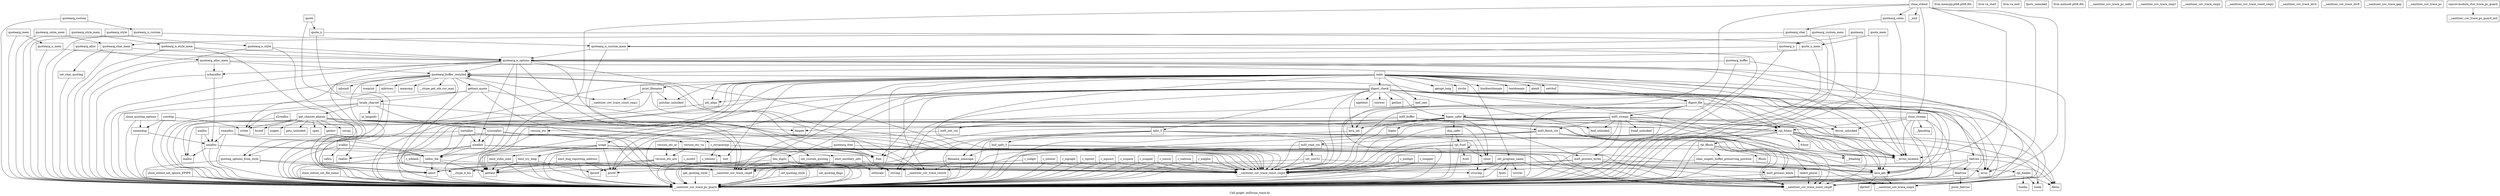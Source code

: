 digraph "Call graph: md5sum_trace.bc" {
	label="Call graph: md5sum_trace.bc";

	Node0x5555556ae850 [shape=record,label="{lava_set}"];
	Node0x5555556ae850 -> Node0x5555556ae900;
	Node0x55555570cee0 [shape=record,label="{quotearg_custom}"];
	Node0x55555570cee0 -> Node0x5555556ae900;
	Node0x55555570cee0 -> Node0x55555570cc70;
	Node0x55555570cf60 [shape=record,label="{quotearg_custom_mem}"];
	Node0x55555570cf60 -> Node0x5555556ae900;
	Node0x55555570cf60 -> Node0x55555570ccf0;
	Node0x55555570d040 [shape=record,label="{quote_n_mem}"];
	Node0x55555570d040 -> Node0x5555556ae900;
	Node0x55555570d040 -> Node0x555555751530;
	Node0x55555570d120 [shape=record,label="{quote_mem}"];
	Node0x55555570d120 -> Node0x5555556ae900;
	Node0x55555570d120 -> Node0x55555570d040;
	Node0x55555570d200 [shape=record,label="{quote_n}"];
	Node0x55555570d200 -> Node0x5555556ae900;
	Node0x55555570d200 -> Node0x55555570d040;
	Node0x55555570d2e0 [shape=record,label="{quote}"];
	Node0x55555570d2e0 -> Node0x5555556ae900;
	Node0x55555570d2e0 -> Node0x55555570d200;
	Node0x55555567fb70 [shape=record,label="{dup_safer}"];
	Node0x55555567fb70 -> Node0x5555556ae900;
	Node0x55555567fb70 -> Node0x55555570d3c0;
	Node0x55555570d4a0 [shape=record,label="{version_etc_arn}"];
	Node0x55555570d4a0 -> Node0x5555556ae900;
	Node0x55555570d4a0 -> Node0x55555597b420;
	Node0x55555570d4a0 -> Node0x55555597aa00;
	Node0x55555570d4a0 -> Node0x555555708790;
	Node0x55555570d4a0 -> Node0x5555555f8b20;
	Node0x55555597b930 [shape=record,label="{llvm.memcpy.p0i8.p0i8.i64}"];
	Node0x55555597b660 [shape=record,label="{strcmp}"];
	Node0x55555597b830 [shape=record,label="{setlocale}"];
	Node0x55555597b8b0 [shape=record,label="{strncmp}"];
	Node0x55555597b420 [shape=record,label="{fprintf}"];
	Node0x5555555f8460 [shape=record,label="{main}"];
	Node0x5555555f8460 -> Node0x5555556ae900;
	Node0x5555555f8460 -> Node0x5555555f8510;
	Node0x5555555f8460 -> Node0x5555555f8590;
	Node0x5555555f8460 -> Node0x55555597b830;
	Node0x5555555f8460 -> Node0x5555555f8610;
	Node0x5555555f8460 -> Node0x5555555f8690;
	Node0x5555555f8460 -> Node0x5555555f8710;
	Node0x5555555f8460 -> Node0x5555555f8790;
	Node0x5555555f8460 -> Node0x5555555f8810;
	Node0x5555555f8460 -> Node0x55555597a700;
	Node0x5555555f8460 -> Node0x5555555f8b20;
	Node0x5555555f8460 -> Node0x5555555f9130;
	Node0x5555555f8460 -> Node0x55555597aa00;
	Node0x5555555f8460 -> Node0x5555555f95b0;
	Node0x5555555f8460 -> Node0x5555555f9530;
	Node0x5555555f8460 -> Node0x5555555f93b0;
	Node0x5555555f8460 -> Node0x5555555f9430;
	Node0x5555555f8460 -> Node0x55555597aa80;
	Node0x5555555f8460 -> Node0x5555555f94b0;
	Node0x5555555f8460 -> Node0x55555597a650;
	Node0x5555555f8460 -> Node0x5555555f9330;
	Node0x5555555f8460 -> Node0x5555555f90b0;
	Node0x5555555f8460 -> Node0x55555597b3a0;
	Node0x5555555f8460 -> Node0x5555555f92b0;
	Node0x5555555f8460 -> Node0x5555555f9230;
	Node0x5555555f8460 -> Node0x5555556aea90;
	Node0x5555555f8460 -> Node0x5555555f91b0;
	Node0x5555555f8510 [shape=record,label="{ptr_align}"];
	Node0x5555555f8510 -> Node0x5555556ae900;
	Node0x5555555f8610 [shape=record,label="{bindtextdomain}"];
	Node0x5555555f8690 [shape=record,label="{textdomain}"];
	Node0x5555555f8710 [shape=record,label="{atexit}"];
	Node0x5555555f8790 [shape=record,label="{setvbuf}"];
	Node0x5555555f8810 [shape=record,label="{getopt_long}"];
	Node0x5555555f9130 [shape=record,label="{error}"];
	Node0x5555555f91b0 [shape=record,label="{bad_cast}"];
	Node0x5555555f91b0 -> Node0x5555556ae900;
	Node0x55555570c5b0 [shape=record,label="{quoting_options_from_style}"];
	Node0x55555570c5b0 -> Node0x5555556ae900;
	Node0x55555570c5b0 -> Node0x55555597a700;
	Node0x55555570c5b0 -> Node0x555555708790;
	Node0x55555570d780 [shape=record,label="{version_etc_ar}"];
	Node0x55555570d780 -> Node0x5555556ae900;
	Node0x55555570d780 -> Node0x55555570d4a0;
	Node0x55555570d800 [shape=record,label="{version_etc_va}"];
	Node0x55555570d800 -> Node0x5555556ae900;
	Node0x55555570d800 -> Node0x5555555f9830;
	Node0x55555570d800 -> Node0x55555570d4a0;
	Node0x55555570d800 -> Node0x55555597a700;
	Node0x5555555f90b0 [shape=record,label="{version_etc}"];
	Node0x5555555f90b0 -> Node0x5555556ae900;
	Node0x5555555f90b0 -> Node0x55555570d800;
	Node0x55555570d930 [shape=record,label="{llvm.va_start}"];
	Node0x55555570d9b0 [shape=record,label="{llvm.va_end}"];
	Node0x55555570da30 [shape=record,label="{emit_bug_reporting_address}"];
	Node0x55555570da30 -> Node0x5555556ae900;
	Node0x55555570da30 -> Node0x55555597aa00;
	Node0x55555570da30 -> Node0x55555597aa80;
	Node0x55555570db10 [shape=record,label="{xnmalloc}"];
	Node0x55555570db10 -> Node0x5555556ae900;
	Node0x55555570db10 -> Node0x5555555f94b0;
	Node0x55555570db10 -> Node0x55555570e7f0;
	Node0x55555570db10 -> Node0x55555570be40;
	Node0x55555570e7f0 [shape=record,label="{xmalloc}"];
	Node0x55555570e7f0 -> Node0x5555556ae900;
	Node0x55555570e7f0 -> Node0x5555557570b0;
	Node0x55555570e7f0 -> Node0x55555570be40;
	Node0x55555570e7f0 -> Node0x5555555f9830;
	Node0x55555570e9c0 [shape=record,label="{xnrealloc}"];
	Node0x55555570e9c0 -> Node0x5555556ae900;
	Node0x55555570e9c0 -> Node0x5555555f94b0;
	Node0x55555570e9c0 -> Node0x55555570bec0;
	Node0x55555570e9c0 -> Node0x55555570be40;
	Node0x55555570bec0 [shape=record,label="{xrealloc}"];
	Node0x55555570bec0 -> Node0x5555556ae900;
	Node0x55555570bec0 -> Node0x5555555f9830;
	Node0x55555570bec0 -> Node0x55555570be40;
	Node0x55555570bec0 -> Node0x55555570ece0;
	Node0x55555570bec0 -> Node0x5555555f9bb0;
	Node0x55555570ece0 [shape=record,label="{realloc}"];
	Node0x555555714070 [shape=record,label="{x2nrealloc}"];
	Node0x555555714070 -> Node0x5555556ae900;
	Node0x555555714070 -> Node0x5555555f9830;
	Node0x555555714070 -> Node0x55555570bec0;
	Node0x555555714070 -> Node0x55555570be40;
	Node0x555555714070 -> Node0x5555555f94b0;
	Node0x555555750e90 [shape=record,label="{xcharalloc}"];
	Node0x555555750e90 -> Node0x5555556ae900;
	Node0x555555750e90 -> Node0x55555570e7f0;
	Node0x5555557143b0 [shape=record,label="{x2realloc}"];
	Node0x5555557143b0 -> Node0x5555556ae900;
	Node0x5555557143b0 -> Node0x555555714070;
	Node0x555555714490 [shape=record,label="{xzalloc}"];
	Node0x555555714490 -> Node0x5555556ae900;
	Node0x555555714490 -> Node0x55555570e7f0;
	Node0x555555714570 [shape=record,label="{xcalloc}"];
	Node0x555555714570 -> Node0x5555556ae900;
	Node0x555555714570 -> Node0x5555557145f0;
	Node0x555555714570 -> Node0x55555570be40;
	Node0x5555556ae9b0 [shape=record,label="{lava_get}"];
	Node0x5555556ae9b0 -> Node0x5555556ae900;
	Node0x5555556ae9b0 -> Node0x5555556aea90;
	Node0x5555556ae9b0 -> Node0x55555597a5d0;
	Node0x55555597a5d0 [shape=record,label="{dprintf}"];
	Node0x55555597a650 [shape=record,label="{usage}"];
	Node0x55555597a650 -> Node0x5555556ae900;
	Node0x55555597a650 -> Node0x55555597a700;
	Node0x55555597a650 -> Node0x55555597b3a0;
	Node0x55555597a650 -> Node0x55555597a830;
	Node0x55555597a650 -> Node0x55555597b320;
	Node0x55555597a650 -> Node0x55555597aa00;
	Node0x55555597a650 -> Node0x55555597aa80;
	Node0x55555597a650 -> Node0x55555597ab00;
	Node0x55555597a830 [shape=record,label="{emit_try_help}"];
	Node0x55555597a830 -> Node0x5555556ae900;
	Node0x55555597a830 -> Node0x55555597aa00;
	Node0x55555597a830 -> Node0x55555597b420;
	Node0x55555597aa00 [shape=record,label="{gettext}"];
	Node0x55555597aa80 [shape=record,label="{printf}"];
	Node0x55555597ab00 [shape=record,label="{emit_stdin_note}"];
	Node0x55555597ab00 -> Node0x5555556ae900;
	Node0x55555597ab00 -> Node0x55555597aa00;
	Node0x55555597b500 [shape=record,label="{fputs_unlocked}"];
	Node0x55555597b320 [shape=record,label="{emit_ancillary_info}"];
	Node0x55555597b320 -> Node0x5555556ae900;
	Node0x55555597b320 -> Node0x55555597aa80;
	Node0x55555597b320 -> Node0x55555597aa00;
	Node0x55555597b320 -> Node0x55555597b660;
	Node0x55555597b320 -> Node0x55555597a700;
	Node0x55555597b320 -> Node0x55555597b8b0;
	Node0x55555597b320 -> Node0x55555597b830;
	Node0x55555597b3a0 [shape=record,label="{exit}"];
	Node0x555555756d20 [shape=record,label="{close_stdout_set_file_name}"];
	Node0x555555756d20 -> Node0x5555556ae900;
	Node0x5555555f9230 [shape=record,label="{digest_check}"];
	Node0x5555555f9230 -> Node0x5555556ae900;
	Node0x5555555f9230 -> Node0x5555555f8510;
	Node0x5555555f9230 -> Node0x55555597b660;
	Node0x5555555f9230 -> Node0x55555597a700;
	Node0x5555555f9230 -> Node0x5555555f9830;
	Node0x5555555f9230 -> Node0x55555597aa00;
	Node0x5555555f9230 -> Node0x5555555f97b0;
	Node0x5555555f9230 -> Node0x5555555f9130;
	Node0x5555555f9230 -> Node0x5555555f95b0;
	Node0x5555555f9230 -> Node0x5555555f9cb0;
	Node0x5555555f9230 -> Node0x5555555f9c30;
	Node0x5555555f9230 -> Node0x5555556ae9b0;
	Node0x5555555f9230 -> Node0x5555555f9530;
	Node0x5555555f9230 -> Node0x5555555f9b30;
	Node0x5555555f9230 -> Node0x5555555f9bb0;
	Node0x5555555f9230 -> Node0x5555555f9ab0;
	Node0x5555555f9230 -> Node0x55555597aa80;
	Node0x5555555f9230 -> Node0x5555555f94b0;
	Node0x5555555f9230 -> Node0x5555556aea90;
	Node0x5555555f9230 -> Node0x5555556ae850;
	Node0x5555555f9230 -> Node0x5555555f9a30;
	Node0x5555555f9230 -> Node0x5555555f92b0;
	Node0x5555555f9230 -> Node0x5555555f99b0;
	Node0x5555555f9230 -> Node0x5555555f9930;
	Node0x5555555f9230 -> Node0x5555555f98b0;
	Node0x5555555f92b0 [shape=record,label="{digest_file}"];
	Node0x5555555f92b0 -> Node0x5555556ae900;
	Node0x5555555f92b0 -> Node0x55555597b660;
	Node0x5555555f92b0 -> Node0x55555597a700;
	Node0x5555555f92b0 -> Node0x5555555f9130;
	Node0x5555555f92b0 -> Node0x5555555f97b0;
	Node0x5555555f92b0 -> Node0x5555555f95b0;
	Node0x5555555f92b0 -> Node0x5555555f9530;
	Node0x5555555f92b0 -> Node0x555555757180;
	Node0x5555555f92b0 -> Node0x5555556ae850;
	Node0x5555555f92b0 -> Node0x5555555f9d30;
	Node0x5555555f92b0 -> Node0x5555556ae9b0;
	Node0x5555555f9330 [shape=record,label="{strchr}"];
	Node0x5555555f93b0 [shape=record,label="{putchar_unlocked}"];
	Node0x5555555f9430 [shape=record,label="{print_filename}"];
	Node0x5555555f9430 -> Node0x5555556ae900;
	Node0x5555555f9430 -> Node0x5555555f93b0;
	Node0x5555555f9430 -> Node0x555555757260;
	Node0x5555555f9430 -> Node0x5555555f8b20;
	Node0x5555555f95b0 [shape=record,label="{__errno_location}"];
	Node0x5555555f98b0 [shape=record,label="{getline}"];
	Node0x5555555f9930 [shape=record,label="{split_3}"];
	Node0x5555555f9930 -> Node0x5555556ae900;
	Node0x5555555f9930 -> Node0x55555597a700;
	Node0x5555555f9930 -> Node0x5555557573c0;
	Node0x5555555f9930 -> Node0x5555555f9830;
	Node0x5555555f9930 -> Node0x5555555f94b0;
	Node0x5555555f9930 -> Node0x555555757340;
	Node0x5555555f9930 -> Node0x55555597b8b0;
	Node0x5555555f99b0 [shape=record,label="{hex_digits}"];
	Node0x5555555f99b0 -> Node0x5555556ae900;
	Node0x5555555f99b0 -> Node0x5555555f94b0;
	Node0x5555555f99b0 -> Node0x555555757440;
	Node0x5555555f99b0 -> Node0x55555597a700;
	Node0x5555555f9a30 [shape=record,label="{tolower}"];
	Node0x5555555f9ab0 [shape=record,label="{feof_unlocked}"];
	Node0x5555555f9b30 [shape=record,label="{ferror_unlocked}"];
	Node0x5555555f9bb0 [shape=record,label="{free}"];
	Node0x5555555f9c30 [shape=record,label="{select_plural}"];
	Node0x5555555f9c30 -> Node0x5555556ae900;
	Node0x5555555f9c30 -> Node0x5555555f9830;
	Node0x5555555f9cb0 [shape=record,label="{ngettext}"];
	Node0x555555757440 [shape=record,label="{__ctype_b_loc}"];
	Node0x555555757340 [shape=record,label="{bsd_split_3}"];
	Node0x555555757340 -> Node0x5555556ae900;
	Node0x555555757340 -> Node0x5555555f9830;
	Node0x555555757340 -> Node0x55555597a700;
	Node0x555555757340 -> Node0x5555557573c0;
	Node0x5555557573c0 [shape=record,label="{filename_unescape}"];
	Node0x5555557573c0 -> Node0x5555556ae900;
	Node0x5555557573c0 -> Node0x5555555f94b0;
	Node0x5555557573c0 -> Node0x5555555f8b20;
	Node0x555555756da0 [shape=record,label="{close_stdout_set_ignore_EPIPE}"];
	Node0x555555756da0 -> Node0x5555556ae900;
	Node0x555555756e50 [shape=record,label="{close_stdout}"];
	Node0x555555756e50 -> Node0x5555556ae900;
	Node0x555555756e50 -> Node0x555555756f00;
	Node0x555555756e50 -> Node0x55555597a700;
	Node0x555555756e50 -> Node0x555555751aa0;
	Node0x555555756e50 -> Node0x5555555f9130;
	Node0x555555756e50 -> Node0x5555555f95b0;
	Node0x555555756e50 -> Node0x555555751a20;
	Node0x555555756e50 -> Node0x55555597aa00;
	Node0x555555751aa0 [shape=record,label="{_exit}"];
	Node0x55555570c740 [shape=record,label="{quotearg_n_style_mem}"];
	Node0x55555570c740 -> Node0x5555556ae900;
	Node0x55555570c740 -> Node0x55555570c5b0;
	Node0x55555570c740 -> Node0x555555751530;
	Node0x55555570c7c0 [shape=record,label="{quotearg_style}"];
	Node0x55555570c7c0 -> Node0x5555556ae900;
	Node0x55555570c7c0 -> Node0x55555570c530;
	Node0x55555570c840 [shape=record,label="{quotearg_style_mem}"];
	Node0x55555570c840 -> Node0x5555556ae900;
	Node0x55555570c840 -> Node0x55555570c740;
	Node0x55555570c920 [shape=record,label="{quotearg_char_mem}"];
	Node0x55555570c920 -> Node0x5555556ae900;
	Node0x55555570c920 -> Node0x555555709640;
	Node0x55555570c920 -> Node0x555555751530;
	Node0x55555570cab0 [shape=record,label="{quotearg_char}"];
	Node0x55555570cab0 -> Node0x5555556ae900;
	Node0x55555570cab0 -> Node0x55555570c920;
	Node0x555555751a20 [shape=record,label="{quotearg_colon}"];
	Node0x555555751a20 -> Node0x5555556ae900;
	Node0x555555751a20 -> Node0x55555570cab0;
	Node0x55555570cb90 [shape=record,label="{quotearg_colon_mem}"];
	Node0x55555570cb90 -> Node0x5555556ae900;
	Node0x55555570cb90 -> Node0x55555570c920;
	Node0x55555570cc70 [shape=record,label="{quotearg_n_custom}"];
	Node0x55555570cc70 -> Node0x5555556ae900;
	Node0x55555570cc70 -> Node0x55555570ccf0;
	Node0x55555570ccf0 [shape=record,label="{quotearg_n_custom_mem}"];
	Node0x55555570ccf0 -> Node0x5555556ae900;
	Node0x55555570ccf0 -> Node0x5555557098a0;
	Node0x55555570ccf0 -> Node0x555555751530;
	Node0x555555751b20 [shape=record,label="{md5_init_ctx}"];
	Node0x555555751b20 -> Node0x5555556ae900;
	Node0x555555751bd0 [shape=record,label="{md5_read_ctx}"];
	Node0x555555751bd0 -> Node0x5555556ae900;
	Node0x555555751bd0 -> Node0x5555556ae9b0;
	Node0x555555751bd0 -> Node0x555555756fb0;
	Node0x555555751bd0 -> Node0x55555597a700;
	Node0x555555756fb0 [shape=record,label="{set_uint32}"];
	Node0x555555756fb0 -> Node0x5555556ae900;
	Node0x555555756fb0 -> Node0x5555556ae9b0;
	Node0x555555756fb0 -> Node0x55555597a700;
	Node0x555555757030 [shape=record,label="{md5_finish_ctx}"];
	Node0x555555757030 -> Node0x5555556ae900;
	Node0x555555757030 -> Node0x55555597a700;
	Node0x555555757030 -> Node0x5555556aea90;
	Node0x555555757030 -> Node0x555555751bd0;
	Node0x555555757030 -> Node0x5555556ae9b0;
	Node0x555555757030 -> Node0x55555567d240;
	Node0x55555567d240 [shape=record,label="{md5_process_block}"];
	Node0x55555567d240 -> Node0x5555556ae900;
	Node0x55555567d240 -> Node0x5555556aea90;
	Node0x555555757180 [shape=record,label="{md5_stream}"];
	Node0x555555757180 -> Node0x5555556ae900;
	Node0x555555757180 -> Node0x5555557570b0;
	Node0x555555757180 -> Node0x5555555f9bb0;
	Node0x555555757180 -> Node0x5555556ae9b0;
	Node0x555555757180 -> Node0x555555757030;
	Node0x555555757180 -> Node0x55555597a700;
	Node0x555555757180 -> Node0x55555567d3b0;
	Node0x555555757180 -> Node0x5555555f9830;
	Node0x555555757180 -> Node0x55555567d240;
	Node0x555555757180 -> Node0x5555555f9ab0;
	Node0x555555757180 -> Node0x555555751b20;
	Node0x555555757180 -> Node0x55555567d370;
	Node0x555555757180 -> Node0x5555555f9b30;
	Node0x5555557570b0 [shape=record,label="{malloc}"];
	Node0x55555567d370 [shape=record,label="{fread_unlocked}"];
	Node0x55555567d3b0 [shape=record,label="{md5_process_bytes}"];
	Node0x55555567d3b0 -> Node0x5555556ae900;
	Node0x55555567d3b0 -> Node0x55555597a700;
	Node0x55555567d3b0 -> Node0x55555567d240;
	Node0x55555567d3b0 -> Node0x5555555f94b0;
	Node0x55555567d3b0 -> Node0x5555555f9830;
	Node0x55555567d3b0 -> Node0x5555556ae9b0;
	Node0x55555567d490 [shape=record,label="{md5_buffer}"];
	Node0x55555567d490 -> Node0x5555556ae900;
	Node0x55555567d490 -> Node0x555555751b20;
	Node0x55555567d490 -> Node0x55555567d3b0;
	Node0x55555567d490 -> Node0x555555757030;
	Node0x55555567d510 [shape=record,label="{fdadvise}"];
	Node0x55555567d510 -> Node0x5555556ae900;
	Node0x55555567d510 -> Node0x55555567f400;
	Node0x55555567f400 [shape=record,label="{posix_fadvise}"];
	Node0x5555555f9d30 [shape=record,label="{fadvise}"];
	Node0x5555555f9d30 -> Node0x5555556ae900;
	Node0x5555555f9d30 -> Node0x55555567d510;
	Node0x5555555f9d30 -> Node0x5555556ae9b0;
	Node0x5555555f9d30 -> Node0x55555597a700;
	Node0x5555555f9d30 -> Node0x55555567f530;
	Node0x55555567f530 [shape=record,label="{fileno}"];
	Node0x5555555f97b0 [shape=record,label="{fopen_safer}"];
	Node0x5555555f97b0 -> Node0x5555556ae900;
	Node0x5555555f97b0 -> Node0x5555555f95b0;
	Node0x5555555f97b0 -> Node0x555555708630;
	Node0x5555555f97b0 -> Node0x55555567fbf0;
	Node0x5555555f97b0 -> Node0x5555556ae850;
	Node0x5555555f97b0 -> Node0x55555597a700;
	Node0x5555555f97b0 -> Node0x5555555f9530;
	Node0x5555555f97b0 -> Node0x55555567fb70;
	Node0x5555555f97b0 -> Node0x5555556ae9b0;
	Node0x5555555f97b0 -> Node0x55555567f530;
	Node0x5555555f97b0 -> Node0x55555567faf0;
	Node0x55555567faf0 [shape=record,label="{fopen}"];
	Node0x55555567fbf0 [shape=record,label="{fdopen}"];
	Node0x555555708630 [shape=record,label="{close}"];
	Node0x5555555f8590 [shape=record,label="{set_program_name}"];
	Node0x5555555f8590 -> Node0x5555556ae900;
	Node0x5555555f8590 -> Node0x55555597a700;
	Node0x5555555f8590 -> Node0x555555708710;
	Node0x5555555f8590 -> Node0x555555708790;
	Node0x5555555f8590 -> Node0x555555708810;
	Node0x5555555f8590 -> Node0x55555597b8b0;
	Node0x5555555f8590 -> Node0x5555555f9830;
	Node0x555555708710 [shape=record,label="{fputs}"];
	Node0x555555708790 [shape=record,label="{abort}"];
	Node0x555555708810 [shape=record,label="{strrchr}"];
	Node0x5555557088f0 [shape=record,label="{clone_quoting_options}"];
	Node0x5555557088f0 -> Node0x5555556ae900;
	Node0x5555557088f0 -> Node0x5555555f95b0;
	Node0x5555557088f0 -> Node0x5555557089a0;
	Node0x555555708a20 [shape=record,label="{get_quoting_style}"];
	Node0x555555708a20 -> Node0x5555556ae900;
	Node0x555555708aa0 [shape=record,label="{set_quoting_style}"];
	Node0x555555708aa0 -> Node0x5555556ae900;
	Node0x555555709640 [shape=record,label="{set_char_quoting}"];
	Node0x555555709640 -> Node0x5555556ae900;
	Node0x555555709770 [shape=record,label="{set_quoting_flags}"];
	Node0x555555709770 -> Node0x5555556ae900;
	Node0x5555557098a0 [shape=record,label="{set_custom_quoting}"];
	Node0x5555557098a0 -> Node0x5555556ae900;
	Node0x5555557098a0 -> Node0x555555708790;
	Node0x555555709b20 [shape=record,label="{quotearg_buffer}"];
	Node0x555555709b20 -> Node0x5555556ae900;
	Node0x555555709b20 -> Node0x5555555f95b0;
	Node0x555555709b20 -> Node0x555555709ba0;
	Node0x555555709ba0 [shape=record,label="{quotearg_buffer_restyled}"];
	Node0x555555709ba0 -> Node0x5555556ae900;
	Node0x555555709ba0 -> Node0x555555709d70;
	Node0x555555709ba0 -> Node0x5555555f9830;
	Node0x555555709ba0 -> Node0x55555597a700;
	Node0x555555709ba0 -> Node0x5555555f8b20;
	Node0x555555709ba0 -> Node0x555555709ba0;
	Node0x555555709ba0 -> Node0x5555555f94b0;
	Node0x555555709ba0 -> Node0x555555757260;
	Node0x555555709ba0 -> Node0x55555570a350;
	Node0x555555709ba0 -> Node0x55555570a2d0;
	Node0x555555709ba0 -> Node0x55555570a250;
	Node0x555555709ba0 -> Node0x55555570a720;
	Node0x555555709ba0 -> Node0x555555757440;
	Node0x555555709ba0 -> Node0x55555570a1d0;
	Node0x555555709ba0 -> Node0x555555708790;
	Node0x555555709ba0 -> Node0x55555570a6a0;
	Node0x555555709d70 [shape=record,label="{__ctype_get_mb_cur_max}"];
	Node0x55555570a6a0 [shape=record,label="{gettext_quote}"];
	Node0x55555570a6a0 -> Node0x5555556ae900;
	Node0x55555570a6a0 -> Node0x55555597aa00;
	Node0x55555570a6a0 -> Node0x55555597a700;
	Node0x55555570a6a0 -> Node0x55555570a400;
	Node0x55555570a6a0 -> Node0x55555570a480;
	Node0x55555570a720 [shape=record,label="{strlen}"];
	Node0x55555570a1d0 [shape=record,label="{memcmp}"];
	Node0x55555570a530 [shape=record,label="{llvm.memset.p0i8.i64}"];
	Node0x55555570a250 [shape=record,label="{mbrtowc}"];
	Node0x55555570a2d0 [shape=record,label="{iswprint}"];
	Node0x55555570a350 [shape=record,label="{mbsinit}"];
	Node0x55555570a640 [shape=record,label="{quotearg_alloc}"];
	Node0x55555570a640 -> Node0x5555556ae900;
	Node0x55555570a640 -> Node0x555555750db0;
	Node0x555555750db0 [shape=record,label="{quotearg_alloc_mem}"];
	Node0x555555750db0 -> Node0x5555556ae900;
	Node0x555555750db0 -> Node0x5555555f95b0;
	Node0x555555750db0 -> Node0x555555709ba0;
	Node0x555555750db0 -> Node0x555555750e90;
	Node0x5555557511a0 [shape=record,label="{quotearg_free}"];
	Node0x5555557511a0 -> Node0x5555556ae900;
	Node0x5555557511a0 -> Node0x5555556aea90;
	Node0x5555557511a0 -> Node0x5555555f9bb0;
	Node0x5555557514b0 [shape=record,label="{quotearg_n}"];
	Node0x5555557514b0 -> Node0x5555556ae900;
	Node0x5555557514b0 -> Node0x555555751530;
	Node0x555555751530 [shape=record,label="{quotearg_n_options}"];
	Node0x555555751530 -> Node0x5555556ae900;
	Node0x555555751530 -> Node0x5555555f95b0;
	Node0x555555751530 -> Node0x55555597a700;
	Node0x555555751530 -> Node0x555555709ba0;
	Node0x555555751530 -> Node0x555555708790;
	Node0x555555751530 -> Node0x5555556aea90;
	Node0x555555751530 -> Node0x555555750e90;
	Node0x555555751530 -> Node0x5555555f9830;
	Node0x555555751530 -> Node0x5555555f9bb0;
	Node0x555555751530 -> Node0x55555570be40;
	Node0x555555751530 -> Node0x5555555f94b0;
	Node0x555555751530 -> Node0x55555570bec0;
	Node0x555555751610 [shape=record,label="{quotearg_n_mem}"];
	Node0x555555751610 -> Node0x5555556ae900;
	Node0x555555751610 -> Node0x555555751530;
	Node0x555555751690 [shape=record,label="{quotearg}"];
	Node0x555555751690 -> Node0x5555556ae900;
	Node0x555555751690 -> Node0x5555557514b0;
	Node0x55555570b950 [shape=record,label="{c_isblank}"];
	Node0x55555570b950 -> Node0x5555556ae900;
	Node0x55555570b950 -> Node0x55555597a700;
	Node0x55555570bb20 [shape=record,label="{c_iscntrl}"];
	Node0x55555570bb20 -> Node0x5555556ae900;
	Node0x55555570bb20 -> Node0x55555597a700;
	Node0x55555570a8f0 [shape=record,label="{c_isdigit}"];
	Node0x55555570a8f0 -> Node0x5555556ae900;
	Node0x55555570a8f0 -> Node0x55555597a700;
	Node0x55555570aac0 [shape=record,label="{c_islower}"];
	Node0x55555570aac0 -> Node0x5555556ae900;
	Node0x55555570aac0 -> Node0x55555597a700;
	Node0x55555571b2b0 [shape=record,label="{c_isgraph}"];
	Node0x55555571b2b0 -> Node0x5555556ae900;
	Node0x55555571b2b0 -> Node0x55555597a700;
	Node0x55555571b480 [shape=record,label="{c_isprint}"];
	Node0x55555571b480 -> Node0x5555556ae900;
	Node0x55555571b480 -> Node0x55555597a700;
	Node0x55555571b650 [shape=record,label="{c_ispunct}"];
	Node0x55555571b650 -> Node0x5555556ae900;
	Node0x55555571b650 -> Node0x55555597a700;
	Node0x55555571bab0 [shape=record,label="{c_isspace}"];
	Node0x55555571bab0 -> Node0x5555556ae900;
	Node0x55555571bab0 -> Node0x55555597a700;
	Node0x55555571bdc0 [shape=record,label="{c_isupper}"];
	Node0x55555571bdc0 -> Node0x5555556ae900;
	Node0x55555571bdc0 -> Node0x55555597a700;
	Node0x55555570c450 [shape=record,label="{quotearg_mem}"];
	Node0x55555570c450 -> Node0x5555556ae900;
	Node0x55555570c450 -> Node0x555555751610;
	Node0x55555570c530 [shape=record,label="{quotearg_n_style}"];
	Node0x55555570c530 -> Node0x5555556ae900;
	Node0x55555570c530 -> Node0x55555570c5b0;
	Node0x55555570c530 -> Node0x555555751530;
	Node0x5555557145f0 [shape=record,label="{calloc}"];
	Node0x5555557089a0 [shape=record,label="{xmemdup}"];
	Node0x5555557089a0 -> Node0x5555556ae900;
	Node0x5555557089a0 -> Node0x55555570e7f0;
	Node0x555555714700 [shape=record,label="{xstrdup}"];
	Node0x555555714700 -> Node0x5555556ae900;
	Node0x555555714700 -> Node0x55555570a720;
	Node0x555555714700 -> Node0x5555557089a0;
	Node0x55555570be40 [shape=record,label="{xalloc_die}"];
	Node0x55555570be40 -> Node0x55555597aa00;
	Node0x55555570be40 -> Node0x5555555f9130;
	Node0x55555570be40 -> Node0x555555708790;
	Node0x5555555f9530 [shape=record,label="{rpl_fclose}"];
	Node0x5555555f9530 -> Node0x5555556ae900;
	Node0x5555555f9530 -> Node0x5555556ae9b0;
	Node0x5555555f9530 -> Node0x5555555f95b0;
	Node0x5555555f9530 -> Node0x55555597a700;
	Node0x5555555f9530 -> Node0x555555714d20;
	Node0x5555555f9530 -> Node0x55555570dbd0;
	Node0x5555555f9530 -> Node0x5555555f9830;
	Node0x5555555f9530 -> Node0x55555570db50;
	Node0x5555555f9530 -> Node0x55555567f530;
	Node0x5555555f9530 -> Node0x555555714da0;
	Node0x555555714d20 [shape=record,label="{fclose}"];
	Node0x555555714da0 [shape=record,label="{__freading}"];
	Node0x55555570db50 [shape=record,label="{lseek}"];
	Node0x55555570d3c0 [shape=record,label="{rpl_fcntl}"];
	Node0x55555570d3c0 -> Node0x5555556ae900;
	Node0x55555570d3c0 -> Node0x5555555f8b20;
	Node0x55555570d3c0 -> Node0x55555597a700;
	Node0x55555570d3c0 -> Node0x555555714e50;
	Node0x55555570d3c0 -> Node0x5555555f95b0;
	Node0x55555570d3c0 -> Node0x555555708630;
	Node0x55555570d3c0 -> Node0x55555570d3c0;
	Node0x555555714e50 [shape=record,label="{fcntl}"];
	Node0x55555570dbd0 [shape=record,label="{rpl_fflush}"];
	Node0x55555570dbd0 -> Node0x5555556ae900;
	Node0x55555570dbd0 -> Node0x555555714f00;
	Node0x55555570dbd0 -> Node0x555555714da0;
	Node0x55555570dbd0 -> Node0x55555597a700;
	Node0x55555570dbd0 -> Node0x555555714f80;
	Node0x55555570dbd0 -> Node0x5555556ae9b0;
	Node0x555555714f00 [shape=record,label="{fflush}"];
	Node0x555555714f80 [shape=record,label="{clear_ungetc_buffer_preserving_position}"];
	Node0x555555714f80 -> Node0x5555556ae900;
	Node0x555555714f80 -> Node0x55555597a700;
	Node0x555555714f80 -> Node0x555555715030;
	Node0x555555715030 [shape=record,label="{rpl_fseeko}"];
	Node0x555555715030 -> Node0x5555556ae900;
	Node0x555555715030 -> Node0x555555715200;
	Node0x555555715030 -> Node0x5555555f9830;
	Node0x555555715030 -> Node0x55555570db50;
	Node0x555555715030 -> Node0x55555567f530;
	Node0x555555715200 [shape=record,label="{fseeko}"];
	Node0x55555570a480 [shape=record,label="{c_strcasecmp}"];
	Node0x55555570a480 -> Node0x5555556ae900;
	Node0x55555570a480 -> Node0x55555597a700;
	Node0x55555570a480 -> Node0x5555557152b0;
	Node0x555555756f00 [shape=record,label="{close_stream}"];
	Node0x555555756f00 -> Node0x5555556ae900;
	Node0x555555756f00 -> Node0x5555556ae9b0;
	Node0x555555756f00 -> Node0x5555555f95b0;
	Node0x555555756f00 -> Node0x55555597a700;
	Node0x555555756f00 -> Node0x5555555f9530;
	Node0x555555756f00 -> Node0x5555555f9b30;
	Node0x555555756f00 -> Node0x5555555f9830;
	Node0x555555756f00 -> Node0x555555716120;
	Node0x555555716120 [shape=record,label="{__fpending}"];
	Node0x55555570a400 [shape=record,label="{locale_charset}"];
	Node0x55555570a400 -> Node0x5555556ae900;
	Node0x55555570a400 -> Node0x5555557161d0;
	Node0x55555570a400 -> Node0x55555597a700;
	Node0x55555570a400 -> Node0x55555570a720;
	Node0x55555570a400 -> Node0x555555717670;
	Node0x55555570a400 -> Node0x55555597b660;
	Node0x5555557161d0 [shape=record,label="{nl_langinfo}"];
	Node0x555555717670 [shape=record,label="{get_charset_aliases}"];
	Node0x555555717670 -> Node0x5555556ae900;
	Node0x555555717670 -> Node0x5555555f9bb0;
	Node0x555555717670 -> Node0x555555717720;
	Node0x555555717670 -> Node0x5555555f9830;
	Node0x555555717670 -> Node0x55555597a700;
	Node0x555555717670 -> Node0x5555555f9530;
	Node0x555555717670 -> Node0x5555557179a0;
	Node0x555555717670 -> Node0x55555570a720;
	Node0x555555717670 -> Node0x55555570ece0;
	Node0x555555717670 -> Node0x5555557570b0;
	Node0x555555717670 -> Node0x555555717920;
	Node0x555555717670 -> Node0x5555557178a0;
	Node0x555555717670 -> Node0x555555717820;
	Node0x555555717670 -> Node0x555555708630;
	Node0x555555717670 -> Node0x55555567fbf0;
	Node0x555555717670 -> Node0x5555557177a0;
	Node0x555555717720 [shape=record,label="{getenv}"];
	Node0x5555557177a0 [shape=record,label="{open}"];
	Node0x555555717820 [shape=record,label="{getc_unlocked}"];
	Node0x5555557178a0 [shape=record,label="{ungetc}"];
	Node0x555555717920 [shape=record,label="{fscanf}"];
	Node0x5555557179a0 [shape=record,label="{strcpy}"];
	Node0x55555570b680 [shape=record,label="{c_isascii}"];
	Node0x55555570b680 -> Node0x5555556ae900;
	Node0x55555570b680 -> Node0x55555597a700;
	Node0x55555570b700 [shape=record,label="{c_isalnum}"];
	Node0x55555570b700 -> Node0x5555556ae900;
	Node0x55555570b700 -> Node0x55555597a700;
	Node0x55555570b8d0 [shape=record,label="{c_isalpha}"];
	Node0x55555570b8d0 -> Node0x5555556ae900;
	Node0x55555570b8d0 -> Node0x55555597a700;
	Node0x55555571be40 [shape=record,label="{c_isxdigit}"];
	Node0x55555571be40 -> Node0x5555556ae900;
	Node0x55555571be40 -> Node0x55555597a700;
	Node0x5555557152b0 [shape=record,label="{c_tolower}"];
	Node0x5555557152b0 -> Node0x5555556ae900;
	Node0x5555557152b0 -> Node0x55555597a700;
	Node0x55555571c2a0 [shape=record,label="{c_toupper}"];
	Node0x55555571c2a0 -> Node0x5555556ae900;
	Node0x55555571c2a0 -> Node0x55555597a700;
	Node0x55555571c470 [shape=record,label="{__sanitizer_cov_trace_pc_indir}"];
	Node0x55555571c4f0 [shape=record,label="{__sanitizer_cov_trace_cmp1}"];
	Node0x55555571c5a0 [shape=record,label="{__sanitizer_cov_trace_cmp2}"];
	Node0x5555556aea90 [shape=record,label="{__sanitizer_cov_trace_cmp4}"];
	Node0x5555555f94b0 [shape=record,label="{__sanitizer_cov_trace_cmp8}"];
	Node0x555555757260 [shape=record,label="{__sanitizer_cov_trace_const_cmp1}"];
	Node0x55555571c6e0 [shape=record,label="{__sanitizer_cov_trace_const_cmp2}"];
	Node0x55555597a700 [shape=record,label="{__sanitizer_cov_trace_const_cmp4}"];
	Node0x5555555f9830 [shape=record,label="{__sanitizer_cov_trace_const_cmp8}"];
	Node0x55555571c7f0 [shape=record,label="{__sanitizer_cov_trace_div4}"];
	Node0x55555571c8a0 [shape=record,label="{__sanitizer_cov_trace_div8}"];
	Node0x55555571c950 [shape=record,label="{__sanitizer_cov_trace_gep}"];
	Node0x5555555f8b20 [shape=record,label="{__sanitizer_cov_trace_switch}"];
	Node0x55555571ca30 [shape=record,label="{__sanitizer_cov_trace_pc}"];
	Node0x5555556ae900 [shape=record,label="{__sanitizer_cov_trace_pc_guard}"];
	Node0x55555571cb10 [shape=record,label="{__sanitizer_cov_trace_pc_guard_init}"];
	Node0x55555571cbc0 [shape=record,label="{sancov.module_ctor_trace_pc_guard}"];
	Node0x55555571cbc0 -> Node0x55555571cb10;
}
